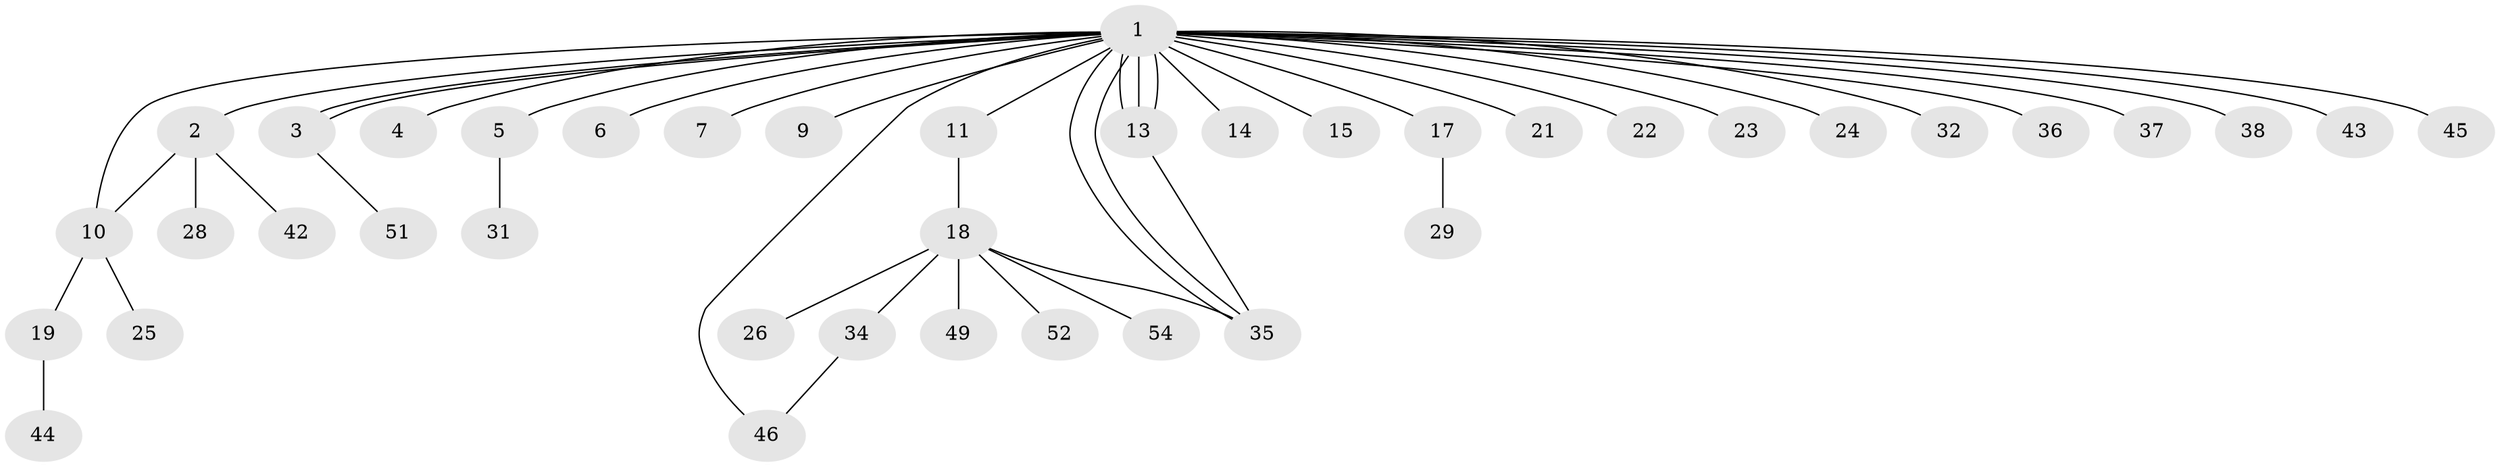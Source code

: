 // Generated by graph-tools (version 1.1) at 2025/23/03/03/25 07:23:55]
// undirected, 40 vertices, 47 edges
graph export_dot {
graph [start="1"]
  node [color=gray90,style=filled];
  1 [super="+12"];
  2 [super="+27"];
  3 [super="+16"];
  4;
  5 [super="+8"];
  6;
  7;
  9 [super="+30"];
  10 [super="+40"];
  11 [super="+33"];
  13 [super="+47"];
  14;
  15;
  17;
  18 [super="+50"];
  19 [super="+20"];
  21;
  22;
  23;
  24;
  25;
  26;
  28;
  29;
  31;
  32;
  34;
  35 [super="+41"];
  36;
  37;
  38 [super="+39"];
  42;
  43 [super="+53"];
  44;
  45;
  46 [super="+48"];
  49;
  51;
  52;
  54;
  1 -- 2;
  1 -- 3;
  1 -- 3;
  1 -- 4;
  1 -- 5 [weight=2];
  1 -- 6;
  1 -- 7;
  1 -- 9;
  1 -- 10;
  1 -- 11;
  1 -- 13;
  1 -- 13;
  1 -- 13;
  1 -- 15;
  1 -- 17;
  1 -- 21;
  1 -- 22 [weight=2];
  1 -- 23;
  1 -- 24;
  1 -- 32;
  1 -- 35;
  1 -- 35;
  1 -- 36 [weight=2];
  1 -- 43;
  1 -- 45;
  1 -- 46;
  1 -- 37;
  1 -- 38;
  1 -- 14;
  2 -- 10;
  2 -- 42;
  2 -- 28;
  3 -- 51;
  5 -- 31;
  10 -- 19;
  10 -- 25;
  11 -- 18;
  13 -- 35;
  17 -- 29;
  18 -- 26;
  18 -- 34;
  18 -- 35;
  18 -- 49;
  18 -- 54;
  18 -- 52;
  19 -- 44;
  34 -- 46;
}
